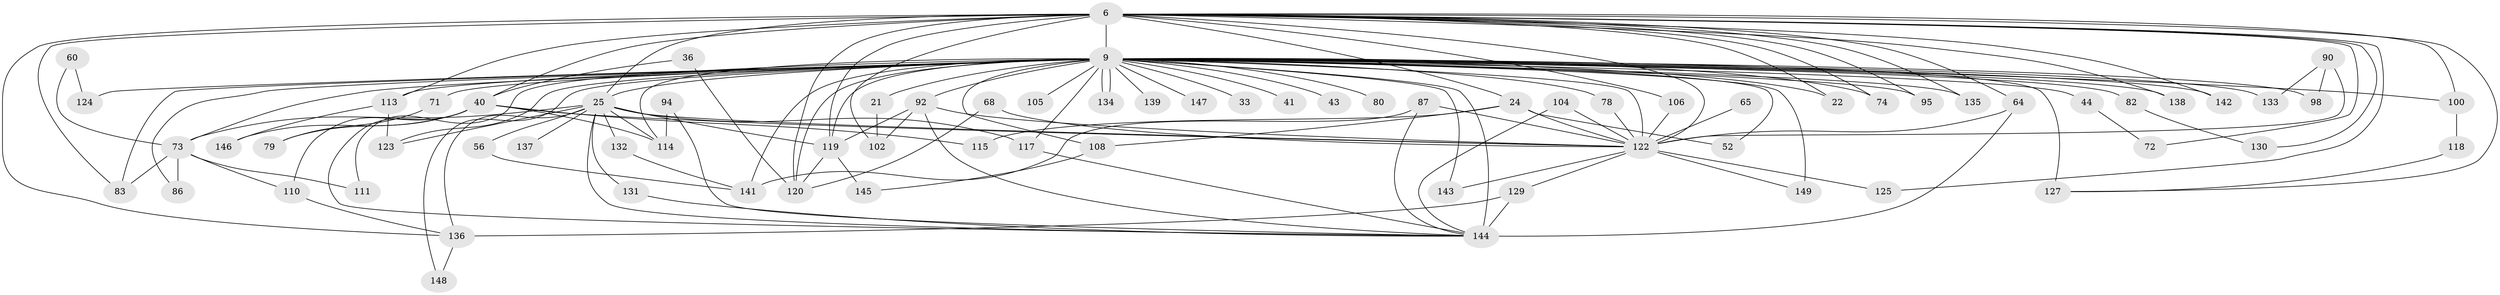 // original degree distribution, {16: 0.006711409395973154, 27: 0.006711409395973154, 19: 0.006711409395973154, 35: 0.006711409395973154, 24: 0.013422818791946308, 36: 0.006711409395973154, 22: 0.006711409395973154, 30: 0.006711409395973154, 17: 0.006711409395973154, 4: 0.06040268456375839, 9: 0.006711409395973154, 5: 0.06040268456375839, 11: 0.006711409395973154, 8: 0.006711409395973154, 2: 0.5503355704697986, 3: 0.2080536912751678, 6: 0.03355704697986577}
// Generated by graph-tools (version 1.1) at 2025/43/03/09/25 04:43:02]
// undirected, 74 vertices, 144 edges
graph export_dot {
graph [start="1"]
  node [color=gray90,style=filled];
  6 [super="+5"];
  9 [super="+2+7"];
  21;
  22;
  24 [super="+20"];
  25 [super="+10"];
  33;
  36;
  40 [super="+35+14+28"];
  41;
  43;
  44;
  52;
  56;
  60;
  64 [super="+57"];
  65;
  68;
  71;
  72;
  73 [super="+50+17+48"];
  74;
  78;
  79;
  80;
  82;
  83 [super="+15+47"];
  86 [super="+85"];
  87 [super="+63"];
  90;
  92 [super="+38+46+91+70"];
  94;
  95;
  98;
  100 [super="+53"];
  102 [super="+76+13"];
  104;
  105;
  106 [super="+32+39"];
  108 [super="+34"];
  110 [super="+107"];
  111;
  113 [super="+81"];
  114 [super="+101+109"];
  115;
  117 [super="+96"];
  118;
  119 [super="+88+97"];
  120 [super="+27+99"];
  122 [super="+31+8"];
  123 [super="+116"];
  124 [super="+11"];
  125;
  127 [super="+126+62"];
  129 [super="+61"];
  130;
  131;
  132;
  133;
  134;
  135;
  136 [super="+49"];
  137;
  138 [super="+42"];
  139;
  141 [super="+18+121"];
  142;
  143;
  144 [super="+128+140"];
  145;
  146;
  147;
  148;
  149 [super="+69"];
  6 -- 9 [weight=8];
  6 -- 74;
  6 -- 95;
  6 -- 125;
  6 -- 142;
  6 -- 130;
  6 -- 135;
  6 -- 136 [weight=2];
  6 -- 72;
  6 -- 22;
  6 -- 102 [weight=4];
  6 -- 106;
  6 -- 83;
  6 -- 24;
  6 -- 138;
  6 -- 100;
  6 -- 120 [weight=2];
  6 -- 25 [weight=4];
  6 -- 122 [weight=4];
  6 -- 113 [weight=3];
  6 -- 64;
  6 -- 40 [weight=2];
  6 -- 119 [weight=2];
  6 -- 127;
  9 -- 41 [weight=2];
  9 -- 73 [weight=3];
  9 -- 80 [weight=2];
  9 -- 113 [weight=4];
  9 -- 134;
  9 -- 134;
  9 -- 142;
  9 -- 144 [weight=10];
  9 -- 86;
  9 -- 141 [weight=6];
  9 -- 71 [weight=2];
  9 -- 82 [weight=2];
  9 -- 147 [weight=2];
  9 -- 21;
  9 -- 95;
  9 -- 100 [weight=2];
  9 -- 44 [weight=2];
  9 -- 114 [weight=4];
  9 -- 52;
  9 -- 117;
  9 -- 124 [weight=3];
  9 -- 133;
  9 -- 135;
  9 -- 138 [weight=2];
  9 -- 139 [weight=2];
  9 -- 143;
  9 -- 148;
  9 -- 149 [weight=2];
  9 -- 22;
  9 -- 25 [weight=9];
  9 -- 33 [weight=2];
  9 -- 43 [weight=2];
  9 -- 74;
  9 -- 78;
  9 -- 83 [weight=3];
  9 -- 98;
  9 -- 105;
  9 -- 108 [weight=2];
  9 -- 111;
  9 -- 120 [weight=5];
  9 -- 122 [weight=9];
  9 -- 92 [weight=2];
  9 -- 119;
  9 -- 123;
  9 -- 127 [weight=3];
  21 -- 102;
  24 -- 115;
  24 -- 52;
  24 -- 108;
  24 -- 122 [weight=2];
  25 -- 131;
  25 -- 132;
  25 -- 136;
  25 -- 137 [weight=2];
  25 -- 56;
  25 -- 122 [weight=5];
  25 -- 73 [weight=2];
  25 -- 114;
  25 -- 144;
  25 -- 119;
  25 -- 117;
  25 -- 123;
  36 -- 120;
  36 -- 40;
  40 -- 122;
  40 -- 144 [weight=3];
  40 -- 79;
  40 -- 146;
  40 -- 115;
  40 -- 114;
  40 -- 110;
  44 -- 72;
  56 -- 141;
  60 -- 124;
  60 -- 73;
  64 -- 122;
  64 -- 144;
  65 -- 122;
  68 -- 122;
  68 -- 120;
  71 -- 79;
  73 -- 110;
  73 -- 83;
  73 -- 86 [weight=2];
  73 -- 111;
  78 -- 122;
  82 -- 130;
  87 -- 122;
  87 -- 141;
  87 -- 144;
  90 -- 98;
  90 -- 133;
  90 -- 122 [weight=2];
  92 -- 122 [weight=2];
  92 -- 102;
  92 -- 144;
  92 -- 119;
  94 -- 114;
  94 -- 144;
  100 -- 118;
  104 -- 122;
  104 -- 144;
  106 -- 122 [weight=3];
  108 -- 145;
  110 -- 136;
  113 -- 146;
  113 -- 123;
  117 -- 144;
  118 -- 127;
  119 -- 145;
  119 -- 120;
  122 -- 143;
  122 -- 149;
  122 -- 125;
  122 -- 129;
  129 -- 136;
  129 -- 144;
  131 -- 144;
  132 -- 141;
  136 -- 148;
}
